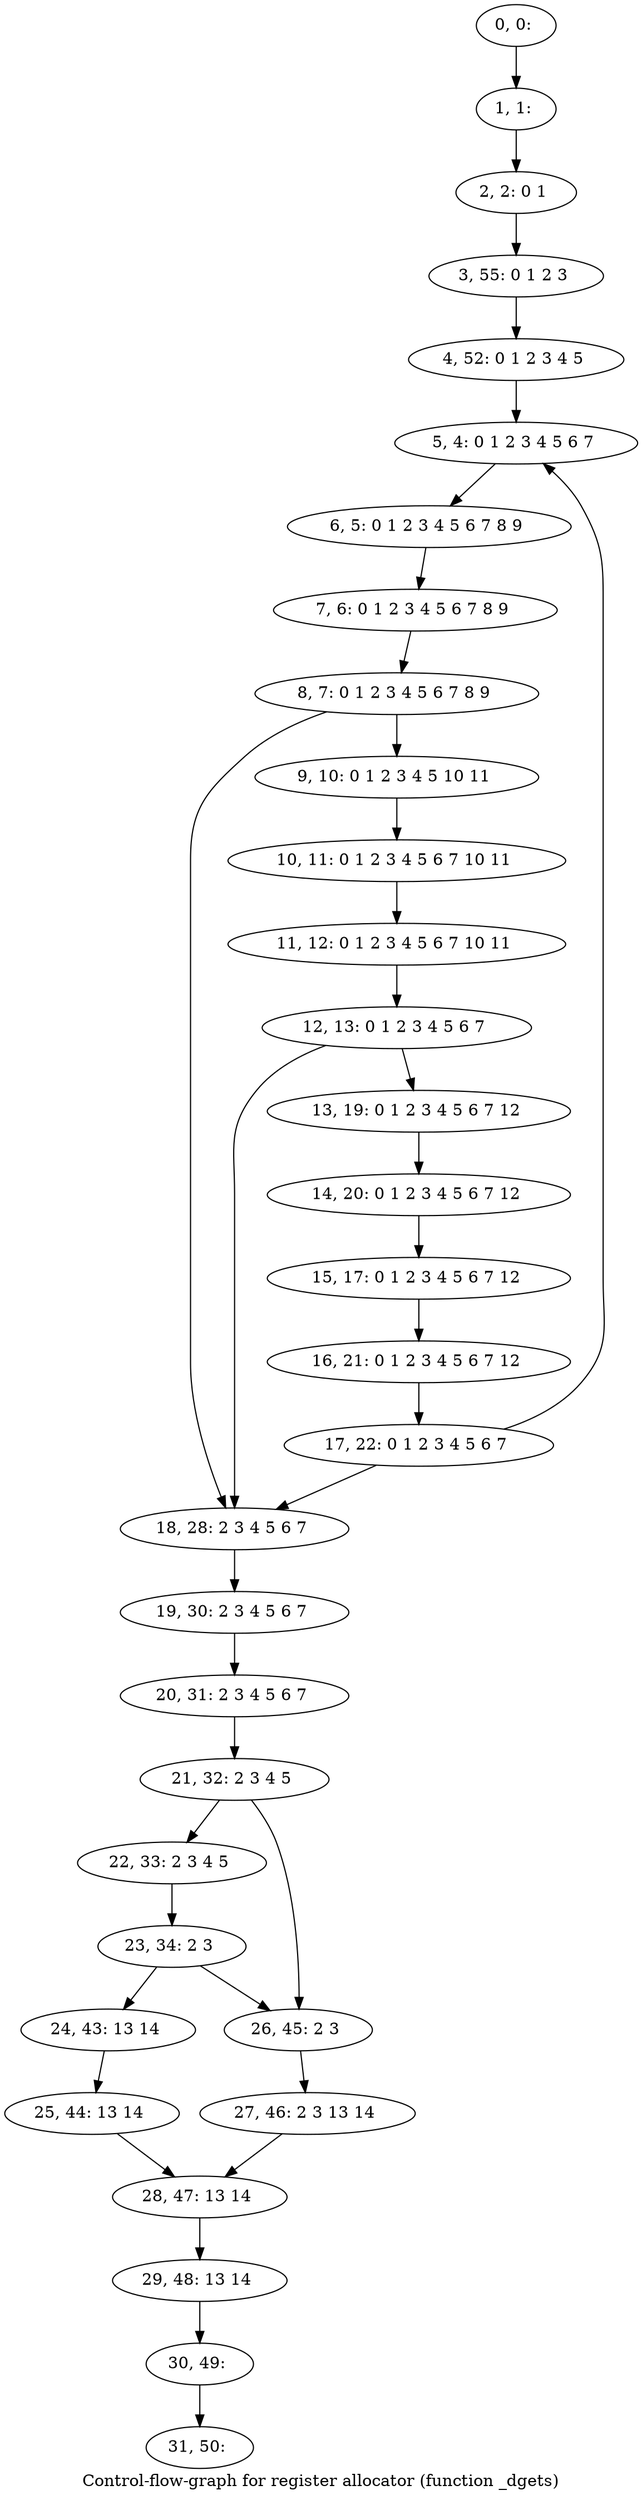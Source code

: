 digraph G {
graph [label="Control-flow-graph for register allocator (function _dgets)"]
0[label="0, 0: "];
1[label="1, 1: "];
2[label="2, 2: 0 1 "];
3[label="3, 55: 0 1 2 3 "];
4[label="4, 52: 0 1 2 3 4 5 "];
5[label="5, 4: 0 1 2 3 4 5 6 7 "];
6[label="6, 5: 0 1 2 3 4 5 6 7 8 9 "];
7[label="7, 6: 0 1 2 3 4 5 6 7 8 9 "];
8[label="8, 7: 0 1 2 3 4 5 6 7 8 9 "];
9[label="9, 10: 0 1 2 3 4 5 10 11 "];
10[label="10, 11: 0 1 2 3 4 5 6 7 10 11 "];
11[label="11, 12: 0 1 2 3 4 5 6 7 10 11 "];
12[label="12, 13: 0 1 2 3 4 5 6 7 "];
13[label="13, 19: 0 1 2 3 4 5 6 7 12 "];
14[label="14, 20: 0 1 2 3 4 5 6 7 12 "];
15[label="15, 17: 0 1 2 3 4 5 6 7 12 "];
16[label="16, 21: 0 1 2 3 4 5 6 7 12 "];
17[label="17, 22: 0 1 2 3 4 5 6 7 "];
18[label="18, 28: 2 3 4 5 6 7 "];
19[label="19, 30: 2 3 4 5 6 7 "];
20[label="20, 31: 2 3 4 5 6 7 "];
21[label="21, 32: 2 3 4 5 "];
22[label="22, 33: 2 3 4 5 "];
23[label="23, 34: 2 3 "];
24[label="24, 43: 13 14 "];
25[label="25, 44: 13 14 "];
26[label="26, 45: 2 3 "];
27[label="27, 46: 2 3 13 14 "];
28[label="28, 47: 13 14 "];
29[label="29, 48: 13 14 "];
30[label="30, 49: "];
31[label="31, 50: "];
0->1 ;
1->2 ;
2->3 ;
3->4 ;
4->5 ;
5->6 ;
6->7 ;
7->8 ;
8->9 ;
8->18 ;
9->10 ;
10->11 ;
11->12 ;
12->13 ;
12->18 ;
13->14 ;
14->15 ;
15->16 ;
16->17 ;
17->18 ;
17->5 ;
18->19 ;
19->20 ;
20->21 ;
21->22 ;
21->26 ;
22->23 ;
23->24 ;
23->26 ;
24->25 ;
25->28 ;
26->27 ;
27->28 ;
28->29 ;
29->30 ;
30->31 ;
}
